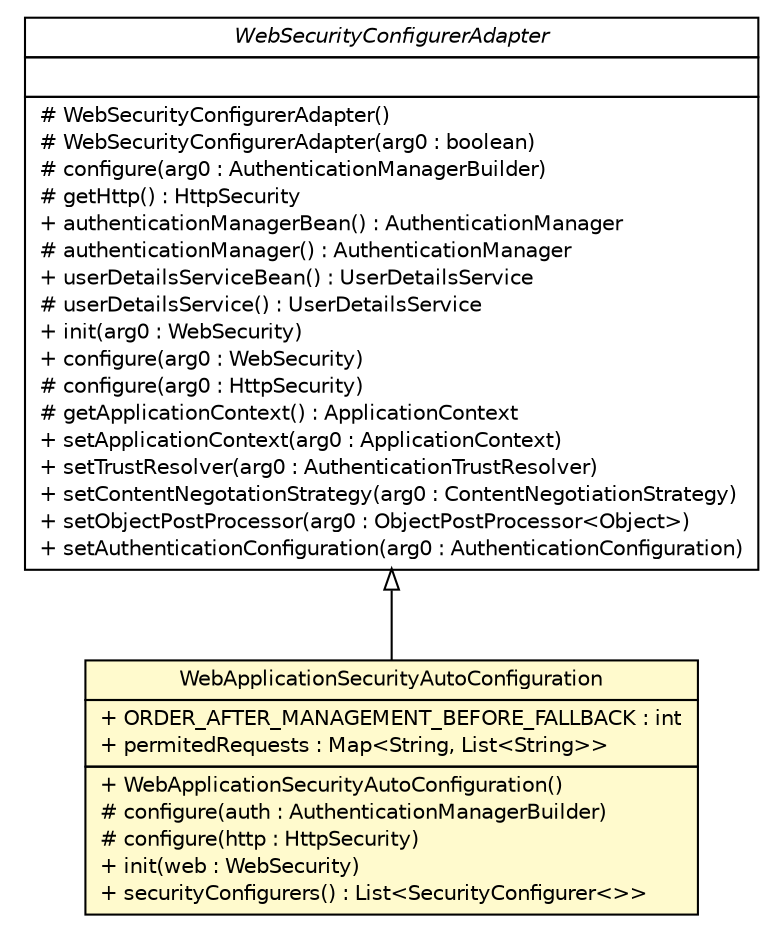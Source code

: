 #!/usr/local/bin/dot
#
# Class diagram 
# Generated by UMLGraph version R5_6-24-gf6e263 (http://www.umlgraph.org/)
#

digraph G {
	edge [fontname="Helvetica",fontsize=10,labelfontname="Helvetica",labelfontsize=10];
	node [fontname="Helvetica",fontsize=10,shape=plaintext];
	nodesep=0.25;
	ranksep=0.5;
	// cn.home1.oss.lib.security.starter.WebApplicationSecurityAutoConfiguration
	c4772 [label=<<table title="cn.home1.oss.lib.security.starter.WebApplicationSecurityAutoConfiguration" border="0" cellborder="1" cellspacing="0" cellpadding="2" port="p" bgcolor="lemonChiffon" href="./WebApplicationSecurityAutoConfiguration.html">
		<tr><td><table border="0" cellspacing="0" cellpadding="1">
<tr><td align="center" balign="center"> WebApplicationSecurityAutoConfiguration </td></tr>
		</table></td></tr>
		<tr><td><table border="0" cellspacing="0" cellpadding="1">
<tr><td align="left" balign="left"> + ORDER_AFTER_MANAGEMENT_BEFORE_FALLBACK : int </td></tr>
<tr><td align="left" balign="left"> + permitedRequests : Map&lt;String, List&lt;String&gt;&gt; </td></tr>
		</table></td></tr>
		<tr><td><table border="0" cellspacing="0" cellpadding="1">
<tr><td align="left" balign="left"> + WebApplicationSecurityAutoConfiguration() </td></tr>
<tr><td align="left" balign="left"> # configure(auth : AuthenticationManagerBuilder) </td></tr>
<tr><td align="left" balign="left"> # configure(http : HttpSecurity) </td></tr>
<tr><td align="left" balign="left"> + init(web : WebSecurity) </td></tr>
<tr><td align="left" balign="left"> + securityConfigurers() : List&lt;SecurityConfigurer&lt;&gt;&gt; </td></tr>
		</table></td></tr>
		</table>>, URL="./WebApplicationSecurityAutoConfiguration.html", fontname="Helvetica", fontcolor="black", fontsize=10.0];
	//cn.home1.oss.lib.security.starter.WebApplicationSecurityAutoConfiguration extends org.springframework.security.config.annotation.web.configuration.WebSecurityConfigurerAdapter
	c4831:p -> c4772:p [dir=back,arrowtail=empty];
	// org.springframework.security.config.annotation.web.configuration.WebSecurityConfigurerAdapter
	c4831 [label=<<table title="org.springframework.security.config.annotation.web.configuration.WebSecurityConfigurerAdapter" border="0" cellborder="1" cellspacing="0" cellpadding="2" port="p" href="http://java.sun.com/j2se/1.4.2/docs/api/org/springframework/security/config/annotation/web/configuration/WebSecurityConfigurerAdapter.html">
		<tr><td><table border="0" cellspacing="0" cellpadding="1">
<tr><td align="center" balign="center"><font face="Helvetica-Oblique"> WebSecurityConfigurerAdapter </font></td></tr>
		</table></td></tr>
		<tr><td><table border="0" cellspacing="0" cellpadding="1">
<tr><td align="left" balign="left">  </td></tr>
		</table></td></tr>
		<tr><td><table border="0" cellspacing="0" cellpadding="1">
<tr><td align="left" balign="left"> # WebSecurityConfigurerAdapter() </td></tr>
<tr><td align="left" balign="left"> # WebSecurityConfigurerAdapter(arg0 : boolean) </td></tr>
<tr><td align="left" balign="left"> # configure(arg0 : AuthenticationManagerBuilder) </td></tr>
<tr><td align="left" balign="left"> # getHttp() : HttpSecurity </td></tr>
<tr><td align="left" balign="left"> + authenticationManagerBean() : AuthenticationManager </td></tr>
<tr><td align="left" balign="left"> # authenticationManager() : AuthenticationManager </td></tr>
<tr><td align="left" balign="left"> + userDetailsServiceBean() : UserDetailsService </td></tr>
<tr><td align="left" balign="left"> # userDetailsService() : UserDetailsService </td></tr>
<tr><td align="left" balign="left"> + init(arg0 : WebSecurity) </td></tr>
<tr><td align="left" balign="left"> + configure(arg0 : WebSecurity) </td></tr>
<tr><td align="left" balign="left"> # configure(arg0 : HttpSecurity) </td></tr>
<tr><td align="left" balign="left"> # getApplicationContext() : ApplicationContext </td></tr>
<tr><td align="left" balign="left"> + setApplicationContext(arg0 : ApplicationContext) </td></tr>
<tr><td align="left" balign="left"> + setTrustResolver(arg0 : AuthenticationTrustResolver) </td></tr>
<tr><td align="left" balign="left"> + setContentNegotationStrategy(arg0 : ContentNegotiationStrategy) </td></tr>
<tr><td align="left" balign="left"> + setObjectPostProcessor(arg0 : ObjectPostProcessor&lt;Object&gt;) </td></tr>
<tr><td align="left" balign="left"> + setAuthenticationConfiguration(arg0 : AuthenticationConfiguration) </td></tr>
		</table></td></tr>
		</table>>, URL="http://java.sun.com/j2se/1.4.2/docs/api/org/springframework/security/config/annotation/web/configuration/WebSecurityConfigurerAdapter.html", fontname="Helvetica", fontcolor="black", fontsize=10.0];
}

